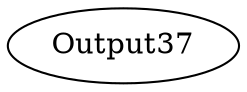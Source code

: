 Digraph G {
Output37[opcode=Output, ref_name="", size="19600", offset="0, 0", pattern="4, 1, 4, 35, 4, 35, 4, 4"];
}
